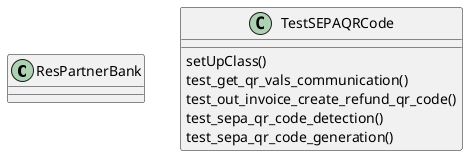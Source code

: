 @startuml classes_account_qr_code_sepa
set namespaceSeparator none
class "ResPartnerBank" as odoo_src.odoo.addons.account_qr_code_sepa.models.res_bank.ResPartnerBank {
}
class "TestSEPAQRCode" as odoo_src.odoo.addons.account_qr_code_sepa.tests.test_sepa_qr.TestSEPAQRCode {
  setUpClass()
  test_get_qr_vals_communication()
  test_out_invoice_create_refund_qr_code()
  test_sepa_qr_code_detection()
  test_sepa_qr_code_generation()
}
@enduml
